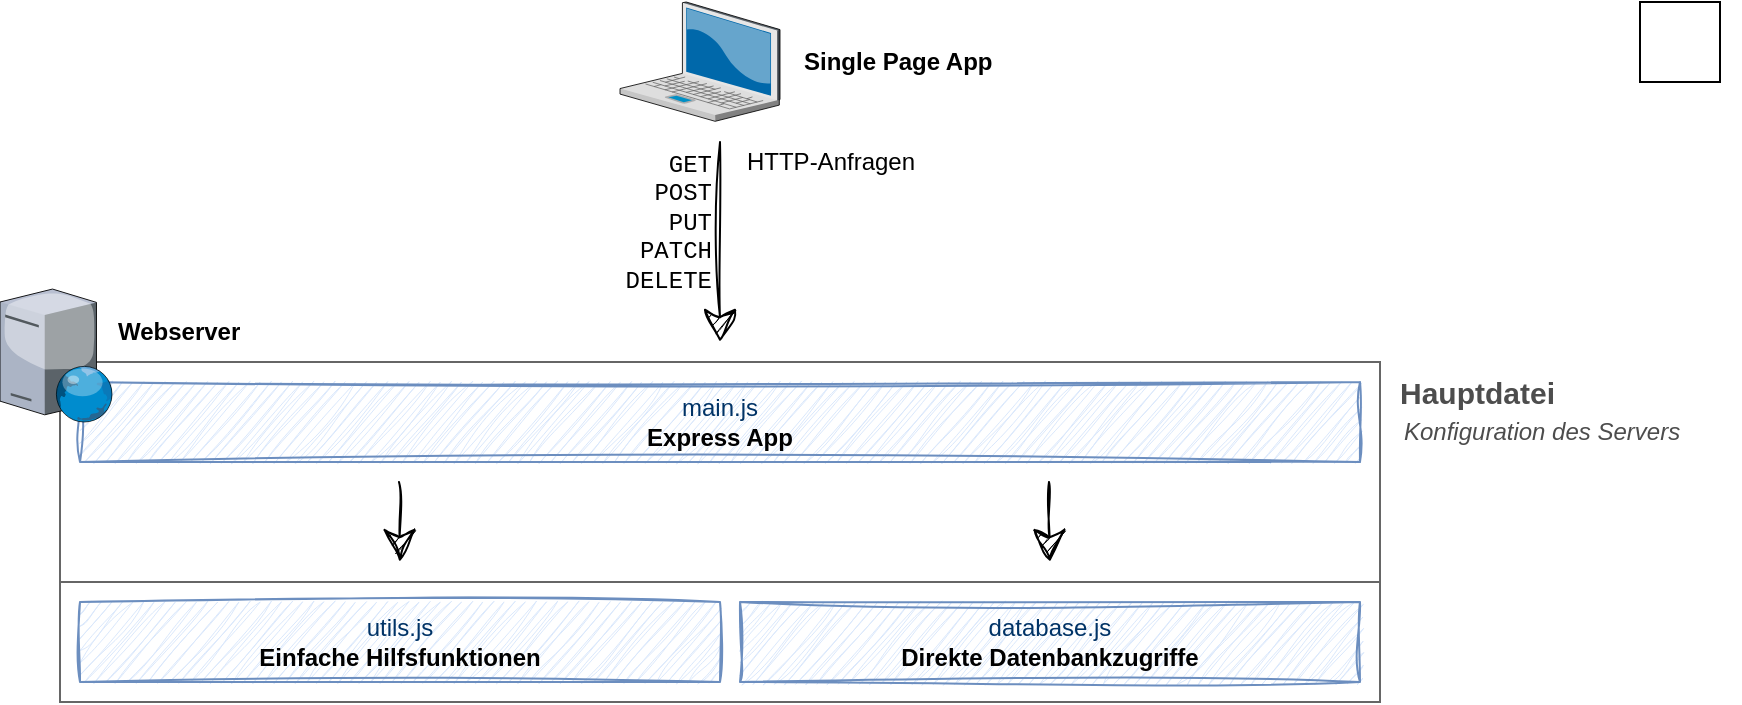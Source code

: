 <mxfile version="26.1.1" pages="4">
  <diagram name="1" id="1wl9xv7kjNRrANuWqC3R">
    <mxGraphModel dx="1434" dy="766" grid="1" gridSize="10" guides="1" tooltips="1" connect="1" arrows="1" fold="1" page="0" pageScale="1" pageWidth="827" pageHeight="1169" math="0" shadow="0">
      <root>
        <mxCell id="uZAH5QQXxxIMGAcdbT6J-0" />
        <mxCell id="uZAH5QQXxxIMGAcdbT6J-1" parent="uZAH5QQXxxIMGAcdbT6J-0" />
        <mxCell id="uZAH5QQXxxIMGAcdbT6J-4" value="" style="rounded=0;whiteSpace=wrap;html=1;fillColor=default;fontColor=#333333;strokeColor=#666666;gradientColor=none;connectable=0;" parent="uZAH5QQXxxIMGAcdbT6J-1" vertex="1">
          <mxGeometry x="30" y="200" width="660" height="110" as="geometry" />
        </mxCell>
        <mxCell id="uZAH5QQXxxIMGAcdbT6J-5" value="Single Page App" style="text;html=1;align=left;verticalAlign=middle;resizable=0;points=[];autosize=1;strokeColor=none;fillColor=none;fontStyle=1" parent="uZAH5QQXxxIMGAcdbT6J-1" vertex="1">
          <mxGeometry x="400" y="34.83" width="110" height="30" as="geometry" />
        </mxCell>
        <mxCell id="uZAH5QQXxxIMGAcdbT6J-6" value="&lt;div&gt;&lt;font color=&quot;#003366&quot;&gt;main.js&lt;/font&gt;&lt;/div&gt;&lt;div&gt;&lt;b&gt;Express App&lt;/b&gt;&lt;/div&gt;" style="html=1;align=center;verticalAlign=middle;dashed=0;whiteSpace=wrap;fillColor=#dae8fc;strokeColor=#6c8ebf;shadow=0;sketch=1;curveFitting=1;jiggle=2;connectable=0;" parent="uZAH5QQXxxIMGAcdbT6J-1" vertex="1">
          <mxGeometry x="40" y="210" width="640" height="40" as="geometry" />
        </mxCell>
        <mxCell id="uZAH5QQXxxIMGAcdbT6J-18" value="" style="endArrow=classic;html=1;startSize=14;endSize=14;sourcePerimeterSpacing=8;targetPerimeterSpacing=8;rounded=0;exitX=0;exitY=1;exitDx=0;exitDy=0;sketch=1;curveFitting=1;jiggle=2;" parent="uZAH5QQXxxIMGAcdbT6J-1" edge="1">
          <mxGeometry width="50" height="50" relative="1" as="geometry">
            <mxPoint x="360" y="90" as="sourcePoint" />
            <mxPoint x="360" y="190" as="targetPoint" />
          </mxGeometry>
        </mxCell>
        <mxCell id="uZAH5QQXxxIMGAcdbT6J-19" value="&lt;div&gt;GET&lt;/div&gt;&lt;div&gt;POST&lt;/div&gt;&lt;div&gt;PUT&lt;/div&gt;&lt;div&gt;PATCH&lt;/div&gt;&lt;div&gt;DELETE&lt;br&gt;&lt;/div&gt;" style="text;html=1;align=right;verticalAlign=top;resizable=0;points=[];autosize=1;strokeColor=none;fillColor=none;fontFamily=Courier New;spacing=0;spacingRight=5;" parent="uZAH5QQXxxIMGAcdbT6J-1" vertex="1">
          <mxGeometry x="290" y="90" width="70" height="80" as="geometry" />
        </mxCell>
        <mxCell id="uZAH5QQXxxIMGAcdbT6J-25" value="" style="verticalLabelPosition=bottom;sketch=0;aspect=fixed;html=1;verticalAlign=top;strokeColor=none;align=center;outlineConnect=0;shape=mxgraph.citrix.laptop_2;" parent="uZAH5QQXxxIMGAcdbT6J-1" vertex="1">
          <mxGeometry x="310" y="20" width="80" height="59.66" as="geometry" />
        </mxCell>
        <mxCell id="uZAH5QQXxxIMGAcdbT6J-27" value="HTTP-Anfragen" style="text;html=1;align=center;verticalAlign=middle;resizable=0;points=[];autosize=1;strokeColor=none;fillColor=none;spacing=0;spacingLeft=0;" parent="uZAH5QQXxxIMGAcdbT6J-1" vertex="1">
          <mxGeometry x="360" y="90" width="110" height="20" as="geometry" />
        </mxCell>
        <mxCell id="uZAH5QQXxxIMGAcdbT6J-31" value="" style="verticalLabelPosition=bottom;sketch=0;aspect=fixed;html=1;verticalAlign=top;strokeColor=none;align=center;outlineConnect=0;shape=mxgraph.citrix.web_server;" parent="uZAH5QQXxxIMGAcdbT6J-1" vertex="1">
          <mxGeometry y="163.53" width="56.5" height="66.47" as="geometry" />
        </mxCell>
        <mxCell id="uZAH5QQXxxIMGAcdbT6J-44" value="Webserver" style="text;html=1;align=left;verticalAlign=middle;resizable=0;points=[];autosize=1;strokeColor=none;fillColor=none;fontStyle=1" parent="uZAH5QQXxxIMGAcdbT6J-1" vertex="1">
          <mxGeometry x="56.5" y="170" width="90" height="30" as="geometry" />
        </mxCell>
        <mxCell id="YuoLwy9drBI8bI9s4ZVU-0" value="" style="whiteSpace=wrap;html=1;aspect=fixed;" parent="uZAH5QQXxxIMGAcdbT6J-1" vertex="1">
          <mxGeometry x="820" y="20" width="40" height="40" as="geometry" />
        </mxCell>
        <mxCell id="ZhOHxapSDVbapitAngMc-0" value="" style="rounded=0;whiteSpace=wrap;html=1;fillColor=default;fontColor=#333333;strokeColor=#666666;gradientColor=none;connectable=0;" vertex="1" parent="uZAH5QQXxxIMGAcdbT6J-1">
          <mxGeometry x="30" y="310" width="660" height="60" as="geometry" />
        </mxCell>
        <mxCell id="ZhOHxapSDVbapitAngMc-1" value="&lt;div&gt;&lt;font color=&quot;#003366&quot;&gt;database.js&lt;/font&gt;&lt;/div&gt;&lt;div&gt;&lt;b&gt;Direkte Datenbankzugriffe&lt;/b&gt;&lt;/div&gt;" style="html=1;align=center;verticalAlign=middle;dashed=0;whiteSpace=wrap;fillColor=#dae8fc;strokeColor=#6c8ebf;shadow=0;sketch=1;curveFitting=1;jiggle=2;connectable=0;" vertex="1" parent="uZAH5QQXxxIMGAcdbT6J-1">
          <mxGeometry x="370" y="320" width="310" height="40" as="geometry" />
        </mxCell>
        <mxCell id="ZhOHxapSDVbapitAngMc-2" value="&lt;div&gt;&lt;font color=&quot;#003366&quot;&gt;utils.js&lt;/font&gt;&lt;/div&gt;&lt;div&gt;&lt;b&gt;Einfache Hilfsfunktionen&lt;/b&gt;&lt;/div&gt;" style="html=1;align=center;verticalAlign=middle;dashed=0;whiteSpace=wrap;fillColor=#dae8fc;strokeColor=#6c8ebf;shadow=0;sketch=1;curveFitting=1;jiggle=2;connectable=0;" vertex="1" parent="uZAH5QQXxxIMGAcdbT6J-1">
          <mxGeometry x="40" y="320" width="320" height="40" as="geometry" />
        </mxCell>
        <mxCell id="ZhOHxapSDVbapitAngMc-3" value="" style="endArrow=classic;html=1;startSize=14;endSize=14;sourcePerimeterSpacing=8;targetPerimeterSpacing=8;rounded=0;sketch=1;curveFitting=1;jiggle=2;strokeColor=default;" edge="1" parent="uZAH5QQXxxIMGAcdbT6J-1">
          <mxGeometry width="50" height="50" relative="1" as="geometry">
            <mxPoint x="524.5" y="260" as="sourcePoint" />
            <mxPoint x="524.92" y="300" as="targetPoint" />
          </mxGeometry>
        </mxCell>
        <mxCell id="ZhOHxapSDVbapitAngMc-6" value="" style="endArrow=classic;html=1;startSize=14;endSize=14;sourcePerimeterSpacing=8;targetPerimeterSpacing=8;rounded=0;sketch=1;curveFitting=1;jiggle=2;strokeColor=default;" edge="1" parent="uZAH5QQXxxIMGAcdbT6J-1">
          <mxGeometry width="50" height="50" relative="1" as="geometry">
            <mxPoint x="199.5" y="260" as="sourcePoint" />
            <mxPoint x="199.92" y="300" as="targetPoint" />
          </mxGeometry>
        </mxCell>
        <mxCell id="P-lvdXbGZSuPdIWwKYE_-0" value="Hauptdatei" style="text;html=1;align=left;verticalAlign=middle;resizable=0;points=[];autosize=1;strokeColor=none;fillColor=none;fontSize=15;fontColor=#4D4D4D;fontStyle=1;rotation=0;spacing=0;" vertex="1" parent="uZAH5QQXxxIMGAcdbT6J-1">
          <mxGeometry x="700" y="200" width="100" height="30" as="geometry" />
        </mxCell>
        <mxCell id="P-lvdXbGZSuPdIWwKYE_-1" value="Konfiguration des Servers" style="text;html=1;align=left;verticalAlign=middle;resizable=0;points=[];autosize=1;strokeColor=none;fillColor=none;fontStyle=2;fontColor=#4D4D4D;" vertex="1" parent="uZAH5QQXxxIMGAcdbT6J-1">
          <mxGeometry x="700" y="220" width="170" height="30" as="geometry" />
        </mxCell>
      </root>
    </mxGraphModel>
  </diagram>
  <diagram name="2" id="5kVBU2-K7Sxkx-RbqIwR">
    <mxGraphModel dx="1434" dy="766" grid="1" gridSize="10" guides="1" tooltips="1" connect="1" arrows="1" fold="1" page="0" pageScale="1" pageWidth="827" pageHeight="1169" math="0" shadow="0">
      <root>
        <mxCell id="ASfYbBH_XAKxdPewfzMV-0" />
        <mxCell id="ASfYbBH_XAKxdPewfzMV-1" parent="ASfYbBH_XAKxdPewfzMV-0" />
        <mxCell id="ASfYbBH_XAKxdPewfzMV-3" value="" style="rounded=0;whiteSpace=wrap;html=1;fillColor=default;fontColor=#333333;strokeColor=#666666;gradientColor=none;connectable=0;" parent="ASfYbBH_XAKxdPewfzMV-1" vertex="1">
          <mxGeometry x="30" y="260" width="660" height="110" as="geometry" />
        </mxCell>
        <mxCell id="ASfYbBH_XAKxdPewfzMV-4" value="" style="rounded=0;whiteSpace=wrap;html=1;fillColor=default;fontColor=#333333;strokeColor=#666666;gradientColor=none;connectable=0;" parent="ASfYbBH_XAKxdPewfzMV-1" vertex="1">
          <mxGeometry x="30" y="200" width="660" height="60" as="geometry" />
        </mxCell>
        <mxCell id="ASfYbBH_XAKxdPewfzMV-5" value="Single Page App" style="text;html=1;align=left;verticalAlign=middle;resizable=0;points=[];autosize=1;strokeColor=none;fillColor=none;fontStyle=1" parent="ASfYbBH_XAKxdPewfzMV-1" vertex="1">
          <mxGeometry x="400" y="34.83" width="110" height="30" as="geometry" />
        </mxCell>
        <mxCell id="ASfYbBH_XAKxdPewfzMV-6" value="&lt;div&gt;&lt;font color=&quot;#003366&quot;&gt;main.js&lt;/font&gt;&lt;/div&gt;&lt;div&gt;&lt;b&gt;Express App&lt;/b&gt;&lt;/div&gt;" style="html=1;align=center;verticalAlign=middle;dashed=0;whiteSpace=wrap;fillColor=#dae8fc;strokeColor=#6c8ebf;shadow=0;sketch=1;curveFitting=1;jiggle=2;connectable=0;" parent="ASfYbBH_XAKxdPewfzMV-1" vertex="1">
          <mxGeometry x="40" y="210" width="640" height="40" as="geometry" />
        </mxCell>
        <mxCell id="ASfYbBH_XAKxdPewfzMV-18" value="" style="endArrow=classic;html=1;startSize=14;endSize=14;sourcePerimeterSpacing=8;targetPerimeterSpacing=8;rounded=0;exitX=0;exitY=1;exitDx=0;exitDy=0;sketch=1;curveFitting=1;jiggle=2;" parent="ASfYbBH_XAKxdPewfzMV-1" edge="1">
          <mxGeometry width="50" height="50" relative="1" as="geometry">
            <mxPoint x="360" y="90" as="sourcePoint" />
            <mxPoint x="360" y="190" as="targetPoint" />
          </mxGeometry>
        </mxCell>
        <mxCell id="ASfYbBH_XAKxdPewfzMV-19" value="&lt;div&gt;GET&lt;/div&gt;&lt;div&gt;POST&lt;/div&gt;&lt;div&gt;PUT&lt;/div&gt;&lt;div&gt;PATCH&lt;/div&gt;&lt;div&gt;DELETE&lt;br&gt;&lt;/div&gt;" style="text;html=1;align=right;verticalAlign=top;resizable=0;points=[];autosize=1;strokeColor=none;fillColor=none;fontFamily=Courier New;spacing=0;spacingRight=5;" parent="ASfYbBH_XAKxdPewfzMV-1" vertex="1">
          <mxGeometry x="290" y="90" width="70" height="80" as="geometry" />
        </mxCell>
        <mxCell id="ASfYbBH_XAKxdPewfzMV-21" value="Controller" style="text;html=1;align=left;verticalAlign=middle;resizable=0;points=[];autosize=1;strokeColor=none;fillColor=none;fontSize=15;fontColor=#4D4D4D;fontStyle=1;rotation=0;spacing=0;" parent="ASfYbBH_XAKxdPewfzMV-1" vertex="1">
          <mxGeometry x="700" y="260" width="90" height="30" as="geometry" />
        </mxCell>
        <mxCell id="ASfYbBH_XAKxdPewfzMV-22" value="Technisches HTTP-Handling" style="text;html=1;align=left;verticalAlign=middle;resizable=0;points=[];autosize=1;strokeColor=none;fillColor=none;fontStyle=2;fontColor=#4D4D4D;" parent="ASfYbBH_XAKxdPewfzMV-1" vertex="1">
          <mxGeometry x="700" y="280" width="170" height="30" as="geometry" />
        </mxCell>
        <mxCell id="ASfYbBH_XAKxdPewfzMV-25" value="" style="verticalLabelPosition=bottom;sketch=0;aspect=fixed;html=1;verticalAlign=top;strokeColor=none;align=center;outlineConnect=0;shape=mxgraph.citrix.laptop_2;" parent="ASfYbBH_XAKxdPewfzMV-1" vertex="1">
          <mxGeometry x="310" y="20" width="80" height="59.66" as="geometry" />
        </mxCell>
        <mxCell id="ASfYbBH_XAKxdPewfzMV-27" value="HTTP-Anfragen" style="text;html=1;align=center;verticalAlign=middle;resizable=0;points=[];autosize=1;strokeColor=none;fillColor=none;spacing=0;spacingLeft=0;" parent="ASfYbBH_XAKxdPewfzMV-1" vertex="1">
          <mxGeometry x="360" y="90" width="110" height="20" as="geometry" />
        </mxCell>
        <mxCell id="ASfYbBH_XAKxdPewfzMV-28" value="&lt;div&gt;&lt;font color=&quot;#003366&quot;&gt;controllers / index.js&lt;/font&gt;&lt;/div&gt;&lt;div&gt;&lt;b&gt;HTTP-Handler&lt;/b&gt;&lt;/div&gt;" style="html=1;align=center;verticalAlign=middle;dashed=0;whiteSpace=wrap;fillColor=#e1d5e7;strokeColor=#9673a6;shadow=0;sketch=1;curveFitting=1;jiggle=2;connectable=0;" parent="ASfYbBH_XAKxdPewfzMV-1" vertex="1">
          <mxGeometry x="40" y="268.75" width="640" height="42.5" as="geometry" />
        </mxCell>
        <mxCell id="ASfYbBH_XAKxdPewfzMV-31" value="" style="verticalLabelPosition=bottom;sketch=0;aspect=fixed;html=1;verticalAlign=top;strokeColor=none;align=center;outlineConnect=0;shape=mxgraph.citrix.web_server;" parent="ASfYbBH_XAKxdPewfzMV-1" vertex="1">
          <mxGeometry y="163.53" width="56.5" height="66.47" as="geometry" />
        </mxCell>
        <mxCell id="ASfYbBH_XAKxdPewfzMV-44" value="Webserver" style="text;html=1;align=left;verticalAlign=middle;resizable=0;points=[];autosize=1;strokeColor=none;fillColor=none;fontStyle=1" parent="ASfYbBH_XAKxdPewfzMV-1" vertex="1">
          <mxGeometry x="56.5" y="170" width="90" height="30" as="geometry" />
        </mxCell>
        <mxCell id="uukBPfCULq3bMW1kaGyY-0" value="" style="rounded=0;whiteSpace=wrap;html=1;fillColor=default;fontColor=#333333;strokeColor=#666666;gradientColor=none;connectable=0;" vertex="1" parent="ASfYbBH_XAKxdPewfzMV-1">
          <mxGeometry x="30" y="370" width="660" height="60" as="geometry" />
        </mxCell>
        <mxCell id="uukBPfCULq3bMW1kaGyY-1" value="&lt;div&gt;&lt;font color=&quot;#003366&quot;&gt;database.js&lt;/font&gt;&lt;/div&gt;&lt;div&gt;&lt;b&gt;Direkte Datenbankzugriffe&lt;/b&gt;&lt;/div&gt;" style="html=1;align=center;verticalAlign=middle;dashed=0;whiteSpace=wrap;fillColor=#dae8fc;strokeColor=#6c8ebf;shadow=0;sketch=1;curveFitting=1;jiggle=2;connectable=0;" vertex="1" parent="ASfYbBH_XAKxdPewfzMV-1">
          <mxGeometry x="370" y="380" width="310" height="40" as="geometry" />
        </mxCell>
        <mxCell id="uukBPfCULq3bMW1kaGyY-2" value="&lt;div&gt;&lt;font color=&quot;#003366&quot;&gt;utils.js&lt;/font&gt;&lt;/div&gt;&lt;div&gt;&lt;b&gt;Einfache Hilfsfunktionen&lt;/b&gt;&lt;/div&gt;" style="html=1;align=center;verticalAlign=middle;dashed=0;whiteSpace=wrap;fillColor=#dae8fc;strokeColor=#6c8ebf;shadow=0;sketch=1;curveFitting=1;jiggle=2;connectable=0;" vertex="1" parent="ASfYbBH_XAKxdPewfzMV-1">
          <mxGeometry x="40" y="380" width="320" height="40" as="geometry" />
        </mxCell>
        <mxCell id="uukBPfCULq3bMW1kaGyY-3" value="" style="endArrow=classic;html=1;startSize=14;endSize=14;sourcePerimeterSpacing=8;targetPerimeterSpacing=8;rounded=0;sketch=1;curveFitting=1;jiggle=2;strokeColor=default;" edge="1" parent="ASfYbBH_XAKxdPewfzMV-1">
          <mxGeometry width="50" height="50" relative="1" as="geometry">
            <mxPoint x="524.5" y="320" as="sourcePoint" />
            <mxPoint x="524.92" y="360" as="targetPoint" />
          </mxGeometry>
        </mxCell>
        <mxCell id="uukBPfCULq3bMW1kaGyY-4" value="" style="endArrow=classic;html=1;startSize=14;endSize=14;sourcePerimeterSpacing=8;targetPerimeterSpacing=8;rounded=0;sketch=1;curveFitting=1;jiggle=2;strokeColor=default;" edge="1" parent="ASfYbBH_XAKxdPewfzMV-1">
          <mxGeometry width="50" height="50" relative="1" as="geometry">
            <mxPoint x="199.5" y="320" as="sourcePoint" />
            <mxPoint x="199.92" y="360" as="targetPoint" />
          </mxGeometry>
        </mxCell>
        <mxCell id="5MHwgcqcqz5H5ilrkTUU-0" value="Hauptdatei" style="text;html=1;align=left;verticalAlign=middle;resizable=0;points=[];autosize=1;strokeColor=none;fillColor=none;fontSize=15;fontColor=#4D4D4D;fontStyle=1;rotation=0;spacing=0;" vertex="1" parent="ASfYbBH_XAKxdPewfzMV-1">
          <mxGeometry x="700" y="200" width="100" height="30" as="geometry" />
        </mxCell>
        <mxCell id="5MHwgcqcqz5H5ilrkTUU-1" value="Konfiguration des Servers" style="text;html=1;align=left;verticalAlign=middle;resizable=0;points=[];autosize=1;strokeColor=none;fillColor=none;fontStyle=2;fontColor=#4D4D4D;" vertex="1" parent="ASfYbBH_XAKxdPewfzMV-1">
          <mxGeometry x="700" y="220" width="170" height="30" as="geometry" />
        </mxCell>
      </root>
    </mxGraphModel>
  </diagram>
  <diagram name="3" id="uMUtWbDBp6XwLOPWbmfV">
    <mxGraphModel dx="1434" dy="766" grid="1" gridSize="10" guides="1" tooltips="1" connect="1" arrows="1" fold="1" page="0" pageScale="1" pageWidth="827" pageHeight="1169" math="0" shadow="0">
      <root>
        <mxCell id="LFyMaLBlhSFq8kNGNDNv-0" />
        <mxCell id="LFyMaLBlhSFq8kNGNDNv-1" parent="LFyMaLBlhSFq8kNGNDNv-0" />
        <mxCell id="LFyMaLBlhSFq8kNGNDNv-3" value="" style="rounded=0;whiteSpace=wrap;html=1;fillColor=default;fontColor=#333333;strokeColor=#666666;gradientColor=none;connectable=0;" parent="LFyMaLBlhSFq8kNGNDNv-1" vertex="1">
          <mxGeometry x="30" y="260" width="660" height="280" as="geometry" />
        </mxCell>
        <mxCell id="LFyMaLBlhSFq8kNGNDNv-4" value="" style="rounded=0;whiteSpace=wrap;html=1;fillColor=default;fontColor=#333333;strokeColor=#666666;gradientColor=none;connectable=0;" parent="LFyMaLBlhSFq8kNGNDNv-1" vertex="1">
          <mxGeometry x="30" y="200" width="660" height="60" as="geometry" />
        </mxCell>
        <mxCell id="LFyMaLBlhSFq8kNGNDNv-5" value="Single Page App" style="text;html=1;align=left;verticalAlign=middle;resizable=0;points=[];autosize=1;strokeColor=none;fillColor=none;fontStyle=1" parent="LFyMaLBlhSFq8kNGNDNv-1" vertex="1">
          <mxGeometry x="400" y="34.83" width="110" height="30" as="geometry" />
        </mxCell>
        <mxCell id="LFyMaLBlhSFq8kNGNDNv-6" value="&lt;div&gt;&lt;font color=&quot;#003366&quot;&gt;main.js&lt;/font&gt;&lt;/div&gt;&lt;div&gt;&lt;b&gt;Express App&lt;/b&gt;&lt;/div&gt;" style="html=1;align=center;verticalAlign=middle;dashed=0;whiteSpace=wrap;fillColor=#dae8fc;strokeColor=#6c8ebf;shadow=0;sketch=1;curveFitting=1;jiggle=2;connectable=0;" parent="LFyMaLBlhSFq8kNGNDNv-1" vertex="1">
          <mxGeometry x="40" y="210" width="640" height="40" as="geometry" />
        </mxCell>
        <mxCell id="LFyMaLBlhSFq8kNGNDNv-7" value="&lt;div&gt;&lt;span style=&quot;font-weight: normal;&quot;&gt;&lt;font color=&quot;#003366&quot;&gt;controllers / hello.controller.js&lt;/font&gt;&lt;/span&gt;&lt;br&gt;&lt;/div&gt;&lt;div&gt;HTTP-Handler für Hello World&lt;/div&gt;" style="swimlane;fontStyle=1;childLayout=stackLayout;horizontal=1;startSize=40;fillColor=#e1d5e7;horizontalStack=0;resizeParent=1;resizeParentMax=0;resizeLast=0;collapsible=0;marginBottom=0;whiteSpace=wrap;html=1;strokeColor=#9673a6;swimlaneFillColor=#FFFFFF;rounded=0;glass=0;shadow=0;sketch=1;curveFitting=1;jiggle=2;connectable=0;" parent="LFyMaLBlhSFq8kNGNDNv-1" vertex="1">
          <mxGeometry x="40" y="361.25" width="220" height="118" as="geometry" />
        </mxCell>
        <mxCell id="LFyMaLBlhSFq8kNGNDNv-8" value="registerRoutes(app)" style="text;strokeColor=none;fillColor=none;align=left;verticalAlign=top;spacingLeft=4;spacingRight=4;overflow=hidden;rotatable=0;points=[[0,0.5],[1,0.5]];portConstraint=eastwest;whiteSpace=wrap;html=1;sketch=1;curveFitting=1;jiggle=2;fontColor=#990000;" parent="LFyMaLBlhSFq8kNGNDNv-7" vertex="1">
          <mxGeometry y="40" width="220" height="26" as="geometry" />
        </mxCell>
        <mxCell id="LFyMaLBlhSFq8kNGNDNv-9" value="" style="endArrow=none;html=1;rounded=0;entryX=1.018;entryY=-0.038;entryDx=0;entryDy=0;entryPerimeter=0;fillColor=#e1d5e7;strokeColor=#9673a6;sketch=1;curveFitting=1;jiggle=2;" parent="LFyMaLBlhSFq8kNGNDNv-7" target="LFyMaLBlhSFq8kNGNDNv-10" edge="1">
          <mxGeometry width="50" height="50" relative="1" as="geometry">
            <mxPoint x="-2" y="65" as="sourcePoint" />
            <mxPoint x="202" y="65.012" as="targetPoint" />
          </mxGeometry>
        </mxCell>
        <mxCell id="LFyMaLBlhSFq8kNGNDNv-10" value="hello(req, res)" style="text;strokeColor=none;fillColor=none;align=left;verticalAlign=top;spacingLeft=4;spacingRight=4;overflow=hidden;rotatable=0;points=[[0,0.5],[1,0.5]];portConstraint=eastwest;whiteSpace=wrap;html=1;sketch=1;curveFitting=1;jiggle=2;fontColor=#666666;" parent="LFyMaLBlhSFq8kNGNDNv-7" vertex="1">
          <mxGeometry y="66" width="220" height="26" as="geometry" />
        </mxCell>
        <mxCell id="LFyMaLBlhSFq8kNGNDNv-11" value="&lt;span style=&quot;color: rgb(255, 255, 255);&quot;&gt;hello(req, res)&lt;/span&gt;" style="text;strokeColor=none;fillColor=none;align=left;verticalAlign=top;spacingLeft=4;spacingRight=4;overflow=hidden;rotatable=0;points=[[0,0.5],[1,0.5]];portConstraint=eastwest;whiteSpace=wrap;html=1;sketch=1;curveFitting=1;jiggle=2;" parent="LFyMaLBlhSFq8kNGNDNv-7" vertex="1">
          <mxGeometry y="92" width="220" height="26" as="geometry" />
        </mxCell>
        <mxCell id="LFyMaLBlhSFq8kNGNDNv-12" value="&lt;div&gt;&lt;span style=&quot;font-weight: normal;&quot;&gt;&lt;font color=&quot;#003366&quot;&gt;controllers / logbook.controller.js&lt;/font&gt;&lt;/span&gt;&lt;br&gt;&lt;/div&gt;&lt;div&gt;HTTP-Handler für Logbuch&lt;/div&gt;" style="swimlane;fontStyle=1;childLayout=stackLayout;horizontal=1;startSize=40;fillColor=#e1d5e7;horizontalStack=0;resizeParent=1;resizeParentMax=0;resizeLast=0;collapsible=0;marginBottom=0;whiteSpace=wrap;html=1;strokeColor=#9673a6;swimlaneFillColor=#FFFFFF;rounded=0;shadow=0;glass=0;swimlaneLine=1;sketch=1;curveFitting=1;jiggle=2;connectable=0;" parent="LFyMaLBlhSFq8kNGNDNv-1" vertex="1">
          <mxGeometry x="460" y="362" width="220" height="118" as="geometry" />
        </mxCell>
        <mxCell id="LFyMaLBlhSFq8kNGNDNv-13" value="registerRoutes(app)" style="text;strokeColor=none;fillColor=none;align=left;verticalAlign=top;spacingLeft=4;spacingRight=4;overflow=hidden;rotatable=0;points=[[0,0.5],[1,0.5]];portConstraint=eastwest;whiteSpace=wrap;html=1;sketch=1;curveFitting=1;jiggle=2;fontColor=#990000;" parent="LFyMaLBlhSFq8kNGNDNv-12" vertex="1">
          <mxGeometry y="40" width="220" height="26" as="geometry" />
        </mxCell>
        <mxCell id="LFyMaLBlhSFq8kNGNDNv-14" value="&lt;div&gt;search(req, res)&lt;/div&gt;" style="text;strokeColor=none;fillColor=none;align=left;verticalAlign=top;spacingLeft=4;spacingRight=4;overflow=hidden;rotatable=0;points=[[0,0.5],[1,0.5]];portConstraint=eastwest;whiteSpace=wrap;html=1;sketch=1;curveFitting=1;jiggle=2;fontColor=#666666;" parent="LFyMaLBlhSFq8kNGNDNv-12" vertex="1">
          <mxGeometry y="66" width="220" height="26" as="geometry" />
        </mxCell>
        <mxCell id="LFyMaLBlhSFq8kNGNDNv-15" value="&lt;div&gt;create(req, res)&lt;/div&gt;" style="text;strokeColor=none;fillColor=none;align=left;verticalAlign=top;spacingLeft=4;spacingRight=4;overflow=hidden;rotatable=0;points=[[0,0.5],[1,0.5]];portConstraint=eastwest;whiteSpace=wrap;html=1;sketch=1;curveFitting=1;jiggle=2;fontColor=#666666;" parent="LFyMaLBlhSFq8kNGNDNv-12" vertex="1">
          <mxGeometry y="92" width="220" height="26" as="geometry" />
        </mxCell>
        <mxCell id="LFyMaLBlhSFq8kNGNDNv-16" value="" style="endArrow=none;html=1;rounded=0;entryX=1;entryY=0.087;entryDx=0;entryDy=0;entryPerimeter=0;fillColor=#e1d5e7;strokeColor=#9673a6;sketch=1;curveFitting=1;jiggle=2;" parent="LFyMaLBlhSFq8kNGNDNv-12" edge="1">
          <mxGeometry width="50" height="50" relative="1" as="geometry">
            <mxPoint y="68.25" as="sourcePoint" />
            <mxPoint x="220" y="67.262" as="targetPoint" />
            <Array as="points">
              <mxPoint x="110" y="67.25" />
            </Array>
          </mxGeometry>
        </mxCell>
        <mxCell id="LFyMaLBlhSFq8kNGNDNv-18" value="" style="endArrow=classic;html=1;startSize=14;endSize=14;sourcePerimeterSpacing=8;targetPerimeterSpacing=8;rounded=0;exitX=0;exitY=1;exitDx=0;exitDy=0;sketch=1;curveFitting=1;jiggle=2;" parent="LFyMaLBlhSFq8kNGNDNv-1" edge="1">
          <mxGeometry width="50" height="50" relative="1" as="geometry">
            <mxPoint x="360" y="90" as="sourcePoint" />
            <mxPoint x="360" y="190" as="targetPoint" />
          </mxGeometry>
        </mxCell>
        <mxCell id="LFyMaLBlhSFq8kNGNDNv-19" value="&lt;div&gt;GET&lt;/div&gt;&lt;div&gt;POST&lt;/div&gt;&lt;div&gt;PUT&lt;/div&gt;&lt;div&gt;PATCH&lt;/div&gt;&lt;div&gt;DELETE&lt;br&gt;&lt;/div&gt;" style="text;html=1;align=right;verticalAlign=top;resizable=0;points=[];autosize=1;strokeColor=none;fillColor=none;fontFamily=Courier New;spacing=0;spacingRight=5;" parent="LFyMaLBlhSFq8kNGNDNv-1" vertex="1">
          <mxGeometry x="290" y="90" width="70" height="80" as="geometry" />
        </mxCell>
        <mxCell id="LFyMaLBlhSFq8kNGNDNv-21" value="Controller" style="text;html=1;align=left;verticalAlign=middle;resizable=0;points=[];autosize=1;strokeColor=none;fillColor=none;fontSize=15;fontColor=#4D4D4D;fontStyle=1;rotation=0;spacing=0;" parent="LFyMaLBlhSFq8kNGNDNv-1" vertex="1">
          <mxGeometry x="700" y="260" width="90" height="30" as="geometry" />
        </mxCell>
        <mxCell id="LFyMaLBlhSFq8kNGNDNv-22" value="Technisches HTTP-Handling" style="text;html=1;align=left;verticalAlign=middle;resizable=0;points=[];autosize=1;strokeColor=none;fillColor=none;fontStyle=2;fontColor=#4D4D4D;" parent="LFyMaLBlhSFq8kNGNDNv-1" vertex="1">
          <mxGeometry x="700" y="280" width="170" height="30" as="geometry" />
        </mxCell>
        <mxCell id="LFyMaLBlhSFq8kNGNDNv-24" value="Öffentliche Schnittstelle" style="text;html=1;align=center;verticalAlign=middle;resizable=0;points=[];autosize=1;strokeColor=none;fillColor=none;fontColor=#990000;fontSize=11;fontStyle=2" parent="LFyMaLBlhSFq8kNGNDNv-1" vertex="1">
          <mxGeometry x="285" y="400" width="150" height="30" as="geometry" />
        </mxCell>
        <mxCell id="LFyMaLBlhSFq8kNGNDNv-25" value="" style="verticalLabelPosition=bottom;sketch=0;aspect=fixed;html=1;verticalAlign=top;strokeColor=none;align=center;outlineConnect=0;shape=mxgraph.citrix.laptop_2;" parent="LFyMaLBlhSFq8kNGNDNv-1" vertex="1">
          <mxGeometry x="310" y="20" width="80" height="59.66" as="geometry" />
        </mxCell>
        <mxCell id="LFyMaLBlhSFq8kNGNDNv-27" value="HTTP-Anfragen" style="text;html=1;align=center;verticalAlign=middle;resizable=0;points=[];autosize=1;strokeColor=none;fillColor=none;spacing=0;spacingLeft=0;" parent="LFyMaLBlhSFq8kNGNDNv-1" vertex="1">
          <mxGeometry x="360" y="90" width="110" height="20" as="geometry" />
        </mxCell>
        <mxCell id="LFyMaLBlhSFq8kNGNDNv-28" value="&lt;div&gt;&lt;font color=&quot;#003366&quot;&gt;controllers / index.js&lt;/font&gt;&lt;/div&gt;&lt;div&gt;&lt;b&gt;Zugriff auf die HTTP-Handler&lt;/b&gt;&lt;/div&gt;" style="html=1;align=center;verticalAlign=middle;dashed=0;whiteSpace=wrap;fillColor=#e1d5e7;strokeColor=#9673a6;shadow=0;sketch=1;curveFitting=1;jiggle=2;connectable=0;" parent="LFyMaLBlhSFq8kNGNDNv-1" vertex="1">
          <mxGeometry x="40" y="268.75" width="640" height="42.5" as="geometry" />
        </mxCell>
        <mxCell id="LFyMaLBlhSFq8kNGNDNv-29" value="" style="endArrow=classic;html=1;startSize=14;endSize=14;sourcePerimeterSpacing=8;targetPerimeterSpacing=8;rounded=0;sketch=1;curveFitting=1;jiggle=2;strokeColor=default;" parent="LFyMaLBlhSFq8kNGNDNv-1" edge="1">
          <mxGeometry width="50" height="50" relative="1" as="geometry">
            <mxPoint x="574.8" y="318.75" as="sourcePoint" />
            <mxPoint x="574.8" y="348.75" as="targetPoint" />
          </mxGeometry>
        </mxCell>
        <mxCell id="LFyMaLBlhSFq8kNGNDNv-30" value="" style="endArrow=classic;html=1;startSize=14;endSize=14;sourcePerimeterSpacing=8;targetPerimeterSpacing=8;rounded=0;sketch=1;curveFitting=1;jiggle=2;strokeColor=default;" parent="LFyMaLBlhSFq8kNGNDNv-1" edge="1">
          <mxGeometry width="50" height="50" relative="1" as="geometry">
            <mxPoint x="144.8" y="318.75" as="sourcePoint" />
            <mxPoint x="144.8" y="348.75" as="targetPoint" />
          </mxGeometry>
        </mxCell>
        <mxCell id="LFyMaLBlhSFq8kNGNDNv-31" value="" style="verticalLabelPosition=bottom;sketch=0;aspect=fixed;html=1;verticalAlign=top;strokeColor=none;align=center;outlineConnect=0;shape=mxgraph.citrix.web_server;" parent="LFyMaLBlhSFq8kNGNDNv-1" vertex="1">
          <mxGeometry y="163.53" width="56.5" height="66.47" as="geometry" />
        </mxCell>
        <mxCell id="LFyMaLBlhSFq8kNGNDNv-32" value="Interne Request Handler" style="text;html=1;align=center;verticalAlign=middle;resizable=0;points=[];autosize=1;strokeColor=none;fillColor=none;fontColor=#666666;fontSize=11;fontStyle=2" parent="LFyMaLBlhSFq8kNGNDNv-1" vertex="1">
          <mxGeometry x="285" y="440" width="150" height="30" as="geometry" />
        </mxCell>
        <mxCell id="LFyMaLBlhSFq8kNGNDNv-40" value="" style="endArrow=none;dashed=1;html=1;rounded=0;sketch=1;curveFitting=1;jiggle=2;strokeWidth=0.5;strokeColor=#666666;" parent="LFyMaLBlhSFq8kNGNDNv-1" edge="1">
          <mxGeometry width="50" height="50" relative="1" as="geometry">
            <mxPoint x="268" y="454.8" as="sourcePoint" />
            <mxPoint x="288" y="454.8" as="targetPoint" />
          </mxGeometry>
        </mxCell>
        <mxCell id="LFyMaLBlhSFq8kNGNDNv-41" value="" style="endArrow=none;dashed=1;html=1;rounded=0;sketch=1;curveFitting=1;jiggle=2;strokeWidth=0.5;strokeColor=#666666;" parent="LFyMaLBlhSFq8kNGNDNv-1" edge="1">
          <mxGeometry width="50" height="50" relative="1" as="geometry">
            <mxPoint x="433" y="454.8" as="sourcePoint" />
            <mxPoint x="453" y="454.8" as="targetPoint" />
          </mxGeometry>
        </mxCell>
        <mxCell id="LFyMaLBlhSFq8kNGNDNv-42" value="" style="endArrow=none;dashed=1;html=1;rounded=0;sketch=1;curveFitting=1;jiggle=2;strokeColor=#CC0000;strokeWidth=0.5;" parent="LFyMaLBlhSFq8kNGNDNv-1" edge="1">
          <mxGeometry width="50" height="50" relative="1" as="geometry">
            <mxPoint x="268" y="414.8" as="sourcePoint" />
            <mxPoint x="288" y="414.8" as="targetPoint" />
          </mxGeometry>
        </mxCell>
        <mxCell id="LFyMaLBlhSFq8kNGNDNv-43" value="" style="endArrow=none;dashed=1;html=1;rounded=0;sketch=1;curveFitting=1;jiggle=2;strokeColor=#CC0000;strokeWidth=0.5;" parent="LFyMaLBlhSFq8kNGNDNv-1" edge="1">
          <mxGeometry width="50" height="50" relative="1" as="geometry">
            <mxPoint x="433" y="414.8" as="sourcePoint" />
            <mxPoint x="453" y="414.8" as="targetPoint" />
          </mxGeometry>
        </mxCell>
        <mxCell id="LFyMaLBlhSFq8kNGNDNv-44" value="Webserver" style="text;html=1;align=left;verticalAlign=middle;resizable=0;points=[];autosize=1;strokeColor=none;fillColor=none;fontStyle=1" parent="LFyMaLBlhSFq8kNGNDNv-1" vertex="1">
          <mxGeometry x="56.5" y="170" width="90" height="30" as="geometry" />
        </mxCell>
        <mxCell id="jGnUEQP1vYnL7FqtdUlp-0" value="" style="rounded=0;whiteSpace=wrap;html=1;fillColor=default;fontColor=#333333;strokeColor=#666666;gradientColor=none;connectable=0;" vertex="1" parent="LFyMaLBlhSFq8kNGNDNv-1">
          <mxGeometry x="30" y="540" width="660" height="60" as="geometry" />
        </mxCell>
        <mxCell id="jGnUEQP1vYnL7FqtdUlp-1" value="&lt;div&gt;&lt;font color=&quot;#003366&quot;&gt;database.js&lt;/font&gt;&lt;/div&gt;&lt;div&gt;&lt;b&gt;Direkte Datenbankzugriffe&lt;/b&gt;&lt;/div&gt;" style="html=1;align=center;verticalAlign=middle;dashed=0;whiteSpace=wrap;fillColor=#dae8fc;strokeColor=#6c8ebf;shadow=0;sketch=1;curveFitting=1;jiggle=2;connectable=0;" vertex="1" parent="LFyMaLBlhSFq8kNGNDNv-1">
          <mxGeometry x="370" y="550" width="310" height="40" as="geometry" />
        </mxCell>
        <mxCell id="jGnUEQP1vYnL7FqtdUlp-2" value="&lt;div&gt;&lt;font color=&quot;#003366&quot;&gt;utils.js&lt;/font&gt;&lt;/div&gt;&lt;div&gt;&lt;b&gt;Einfache Hilfsfunktionen&lt;/b&gt;&lt;/div&gt;" style="html=1;align=center;verticalAlign=middle;dashed=0;whiteSpace=wrap;fillColor=#dae8fc;strokeColor=#6c8ebf;shadow=0;sketch=1;curveFitting=1;jiggle=2;connectable=0;" vertex="1" parent="LFyMaLBlhSFq8kNGNDNv-1">
          <mxGeometry x="40" y="550" width="320" height="40" as="geometry" />
        </mxCell>
        <mxCell id="iz5d-ZM-Fv5PmsPQ9TQE-0" value="" style="endArrow=classic;html=1;startSize=14;endSize=14;sourcePerimeterSpacing=8;targetPerimeterSpacing=8;rounded=0;sketch=1;curveFitting=1;jiggle=2;strokeColor=default;" edge="1" parent="LFyMaLBlhSFq8kNGNDNv-1">
          <mxGeometry width="50" height="50" relative="1" as="geometry">
            <mxPoint x="569.58" y="490" as="sourcePoint" />
            <mxPoint x="570" y="530" as="targetPoint" />
          </mxGeometry>
        </mxCell>
        <mxCell id="iz5d-ZM-Fv5PmsPQ9TQE-1" value="" style="endArrow=classic;html=1;startSize=14;endSize=14;sourcePerimeterSpacing=8;targetPerimeterSpacing=8;rounded=0;sketch=1;curveFitting=1;jiggle=2;strokeColor=default;" edge="1" parent="LFyMaLBlhSFq8kNGNDNv-1">
          <mxGeometry width="50" height="50" relative="1" as="geometry">
            <mxPoint x="570" y="490" as="sourcePoint" />
            <mxPoint x="220" y="530" as="targetPoint" />
            <Array as="points">
              <mxPoint x="570" y="500" />
              <mxPoint x="220" y="500" />
            </Array>
          </mxGeometry>
        </mxCell>
        <mxCell id="HK-Y4e0NzIGI-HLijdl9-0" value="Hauptdatei" style="text;html=1;align=left;verticalAlign=middle;resizable=0;points=[];autosize=1;strokeColor=none;fillColor=none;fontSize=15;fontColor=#4D4D4D;fontStyle=1;rotation=0;spacing=0;" vertex="1" parent="LFyMaLBlhSFq8kNGNDNv-1">
          <mxGeometry x="700" y="200" width="100" height="30" as="geometry" />
        </mxCell>
        <mxCell id="HK-Y4e0NzIGI-HLijdl9-1" value="Konfiguration des Servers" style="text;html=1;align=left;verticalAlign=middle;resizable=0;points=[];autosize=1;strokeColor=none;fillColor=none;fontStyle=2;fontColor=#4D4D4D;" vertex="1" parent="LFyMaLBlhSFq8kNGNDNv-1">
          <mxGeometry x="700" y="220" width="170" height="30" as="geometry" />
        </mxCell>
      </root>
    </mxGraphModel>
  </diagram>
  <diagram name="4" id="ivsLsUpKhBWImGozLUx1">
    <mxGraphModel dx="1434" dy="766" grid="1" gridSize="10" guides="1" tooltips="1" connect="1" arrows="1" fold="1" page="0" pageScale="1" pageWidth="827" pageHeight="1169" math="0" shadow="0">
      <root>
        <mxCell id="XOW64E9uNU_IEUB2_O5A-0" />
        <mxCell id="XOW64E9uNU_IEUB2_O5A-1" parent="XOW64E9uNU_IEUB2_O5A-0" />
        <mxCell id="XOW64E9uNU_IEUB2_O5A-2" value="" style="rounded=0;whiteSpace=wrap;html=1;fillColor=default;fontColor=#333333;strokeColor=#666666;gradientColor=none;connectable=0;" parent="XOW64E9uNU_IEUB2_O5A-1" vertex="1">
          <mxGeometry x="30" y="690" width="660" height="60" as="geometry" />
        </mxCell>
        <mxCell id="XOW64E9uNU_IEUB2_O5A-3" value="" style="rounded=0;whiteSpace=wrap;html=1;fillColor=default;fontColor=#333333;strokeColor=#666666;gradientColor=none;connectable=0;" parent="XOW64E9uNU_IEUB2_O5A-1" vertex="1">
          <mxGeometry x="30" y="260" width="660" height="270" as="geometry" />
        </mxCell>
        <mxCell id="XOW64E9uNU_IEUB2_O5A-4" value="" style="rounded=0;whiteSpace=wrap;html=1;fillColor=default;fontColor=#333333;strokeColor=#666666;gradientColor=none;connectable=0;" parent="XOW64E9uNU_IEUB2_O5A-1" vertex="1">
          <mxGeometry x="30" y="200" width="660" height="60" as="geometry" />
        </mxCell>
        <mxCell id="XOW64E9uNU_IEUB2_O5A-5" value="Single Page App" style="text;html=1;align=left;verticalAlign=middle;resizable=0;points=[];autosize=1;strokeColor=none;fillColor=none;fontStyle=1" parent="XOW64E9uNU_IEUB2_O5A-1" vertex="1">
          <mxGeometry x="400" y="34.83" width="110" height="30" as="geometry" />
        </mxCell>
        <mxCell id="XOW64E9uNU_IEUB2_O5A-6" value="&lt;div&gt;&lt;font color=&quot;#003366&quot;&gt;main.js&lt;/font&gt;&lt;/div&gt;&lt;div&gt;&lt;b&gt;Express App&lt;/b&gt;&lt;/div&gt;" style="html=1;align=center;verticalAlign=middle;dashed=0;whiteSpace=wrap;fillColor=#dae8fc;strokeColor=#6c8ebf;shadow=0;sketch=1;curveFitting=1;jiggle=2;connectable=0;" parent="XOW64E9uNU_IEUB2_O5A-1" vertex="1">
          <mxGeometry x="40" y="210" width="640" height="40" as="geometry" />
        </mxCell>
        <mxCell id="XOW64E9uNU_IEUB2_O5A-7" value="&lt;div&gt;&lt;span style=&quot;font-weight: normal;&quot;&gt;&lt;font color=&quot;#003366&quot;&gt;controllers / hello.controller.js&lt;/font&gt;&lt;/span&gt;&lt;br&gt;&lt;/div&gt;&lt;div&gt;HTTP-Handler für Hello World&lt;/div&gt;" style="swimlane;fontStyle=1;childLayout=stackLayout;horizontal=1;startSize=40;fillColor=#e1d5e7;horizontalStack=0;resizeParent=1;resizeParentMax=0;resizeLast=0;collapsible=0;marginBottom=0;whiteSpace=wrap;html=1;strokeColor=#9673a6;swimlaneFillColor=#FFFFFF;rounded=0;glass=0;shadow=0;sketch=1;curveFitting=1;jiggle=2;connectable=0;" parent="XOW64E9uNU_IEUB2_O5A-1" vertex="1">
          <mxGeometry x="40" y="361.25" width="220" height="118" as="geometry" />
        </mxCell>
        <mxCell id="XOW64E9uNU_IEUB2_O5A-8" value="registerRoutes(app)" style="text;strokeColor=none;fillColor=none;align=left;verticalAlign=top;spacingLeft=4;spacingRight=4;overflow=hidden;rotatable=0;points=[[0,0.5],[1,0.5]];portConstraint=eastwest;whiteSpace=wrap;html=1;sketch=1;curveFitting=1;jiggle=2;fontColor=#990000;" parent="XOW64E9uNU_IEUB2_O5A-7" vertex="1">
          <mxGeometry y="40" width="220" height="26" as="geometry" />
        </mxCell>
        <mxCell id="XOW64E9uNU_IEUB2_O5A-9" value="" style="endArrow=none;html=1;rounded=0;entryX=1.018;entryY=-0.038;entryDx=0;entryDy=0;entryPerimeter=0;fillColor=#e1d5e7;strokeColor=#9673a6;sketch=1;curveFitting=1;jiggle=2;" parent="XOW64E9uNU_IEUB2_O5A-7" target="XOW64E9uNU_IEUB2_O5A-10" edge="1">
          <mxGeometry width="50" height="50" relative="1" as="geometry">
            <mxPoint x="-2" y="65" as="sourcePoint" />
            <mxPoint x="202" y="65.012" as="targetPoint" />
          </mxGeometry>
        </mxCell>
        <mxCell id="XOW64E9uNU_IEUB2_O5A-10" value="hello(req, res)" style="text;strokeColor=none;fillColor=none;align=left;verticalAlign=top;spacingLeft=4;spacingRight=4;overflow=hidden;rotatable=0;points=[[0,0.5],[1,0.5]];portConstraint=eastwest;whiteSpace=wrap;html=1;sketch=1;curveFitting=1;jiggle=2;fontColor=#666666;" parent="XOW64E9uNU_IEUB2_O5A-7" vertex="1">
          <mxGeometry y="66" width="220" height="26" as="geometry" />
        </mxCell>
        <mxCell id="XOW64E9uNU_IEUB2_O5A-11" value="&lt;span style=&quot;color: rgb(255, 255, 255);&quot;&gt;hello(req, res)&lt;/span&gt;" style="text;strokeColor=none;fillColor=none;align=left;verticalAlign=top;spacingLeft=4;spacingRight=4;overflow=hidden;rotatable=0;points=[[0,0.5],[1,0.5]];portConstraint=eastwest;whiteSpace=wrap;html=1;sketch=1;curveFitting=1;jiggle=2;" parent="XOW64E9uNU_IEUB2_O5A-7" vertex="1">
          <mxGeometry y="92" width="220" height="26" as="geometry" />
        </mxCell>
        <mxCell id="XOW64E9uNU_IEUB2_O5A-12" value="&lt;div&gt;&lt;span style=&quot;font-weight: normal;&quot;&gt;&lt;font color=&quot;#003366&quot;&gt;controllers / logbook.controller.js&lt;/font&gt;&lt;/span&gt;&lt;br&gt;&lt;/div&gt;&lt;div&gt;HTTP-Handler für Logbuch&lt;/div&gt;" style="swimlane;fontStyle=1;childLayout=stackLayout;horizontal=1;startSize=40;fillColor=#e1d5e7;horizontalStack=0;resizeParent=1;resizeParentMax=0;resizeLast=0;collapsible=0;marginBottom=0;whiteSpace=wrap;html=1;strokeColor=#9673a6;swimlaneFillColor=#FFFFFF;rounded=0;shadow=0;glass=0;swimlaneLine=1;sketch=1;curveFitting=1;jiggle=2;connectable=0;" parent="XOW64E9uNU_IEUB2_O5A-1" vertex="1">
          <mxGeometry x="460" y="362" width="220" height="118" as="geometry" />
        </mxCell>
        <mxCell id="XOW64E9uNU_IEUB2_O5A-13" value="registerRoutes(app)" style="text;strokeColor=none;fillColor=none;align=left;verticalAlign=top;spacingLeft=4;spacingRight=4;overflow=hidden;rotatable=0;points=[[0,0.5],[1,0.5]];portConstraint=eastwest;whiteSpace=wrap;html=1;sketch=1;curveFitting=1;jiggle=2;fontColor=#990000;" parent="XOW64E9uNU_IEUB2_O5A-12" vertex="1">
          <mxGeometry y="40" width="220" height="26" as="geometry" />
        </mxCell>
        <mxCell id="XOW64E9uNU_IEUB2_O5A-14" value="&lt;div&gt;search(req, res)&lt;/div&gt;" style="text;strokeColor=none;fillColor=none;align=left;verticalAlign=top;spacingLeft=4;spacingRight=4;overflow=hidden;rotatable=0;points=[[0,0.5],[1,0.5]];portConstraint=eastwest;whiteSpace=wrap;html=1;sketch=1;curveFitting=1;jiggle=2;fontColor=#666666;" parent="XOW64E9uNU_IEUB2_O5A-12" vertex="1">
          <mxGeometry y="66" width="220" height="26" as="geometry" />
        </mxCell>
        <mxCell id="XOW64E9uNU_IEUB2_O5A-15" value="&lt;div&gt;create(req, res)&lt;/div&gt;" style="text;strokeColor=none;fillColor=none;align=left;verticalAlign=top;spacingLeft=4;spacingRight=4;overflow=hidden;rotatable=0;points=[[0,0.5],[1,0.5]];portConstraint=eastwest;whiteSpace=wrap;html=1;sketch=1;curveFitting=1;jiggle=2;fontColor=#666666;" parent="XOW64E9uNU_IEUB2_O5A-12" vertex="1">
          <mxGeometry y="92" width="220" height="26" as="geometry" />
        </mxCell>
        <mxCell id="XOW64E9uNU_IEUB2_O5A-16" value="" style="endArrow=none;html=1;rounded=0;entryX=1;entryY=0.087;entryDx=0;entryDy=0;entryPerimeter=0;fillColor=#e1d5e7;strokeColor=#9673a6;sketch=1;curveFitting=1;jiggle=2;" parent="XOW64E9uNU_IEUB2_O5A-12" edge="1">
          <mxGeometry width="50" height="50" relative="1" as="geometry">
            <mxPoint y="68.25" as="sourcePoint" />
            <mxPoint x="220" y="67.262" as="targetPoint" />
            <Array as="points">
              <mxPoint x="110" y="67.25" />
            </Array>
          </mxGeometry>
        </mxCell>
        <mxCell id="XOW64E9uNU_IEUB2_O5A-17" value="&lt;div&gt;&lt;font color=&quot;#003366&quot;&gt;database.js&lt;/font&gt;&lt;/div&gt;&lt;div&gt;&lt;b&gt;Direkte Datenbankzugriffe&lt;/b&gt;&lt;/div&gt;" style="html=1;align=center;verticalAlign=middle;dashed=0;whiteSpace=wrap;fillColor=#dae8fc;strokeColor=#6c8ebf;shadow=0;sketch=1;curveFitting=1;jiggle=2;connectable=0;" parent="XOW64E9uNU_IEUB2_O5A-1" vertex="1">
          <mxGeometry x="370" y="700" width="310" height="40" as="geometry" />
        </mxCell>
        <mxCell id="XOW64E9uNU_IEUB2_O5A-18" value="" style="endArrow=classic;html=1;startSize=14;endSize=14;sourcePerimeterSpacing=8;targetPerimeterSpacing=8;rounded=0;exitX=0;exitY=1;exitDx=0;exitDy=0;sketch=1;curveFitting=1;jiggle=2;" parent="XOW64E9uNU_IEUB2_O5A-1" edge="1">
          <mxGeometry width="50" height="50" relative="1" as="geometry">
            <mxPoint x="360" y="90" as="sourcePoint" />
            <mxPoint x="360" y="190" as="targetPoint" />
          </mxGeometry>
        </mxCell>
        <mxCell id="XOW64E9uNU_IEUB2_O5A-19" value="&lt;div&gt;GET&lt;/div&gt;&lt;div&gt;POST&lt;/div&gt;&lt;div&gt;PUT&lt;/div&gt;&lt;div&gt;PATCH&lt;/div&gt;&lt;div&gt;DELETE&lt;br&gt;&lt;/div&gt;" style="text;html=1;align=right;verticalAlign=top;resizable=0;points=[];autosize=1;strokeColor=none;fillColor=none;fontFamily=Courier New;spacing=0;spacingRight=5;" parent="XOW64E9uNU_IEUB2_O5A-1" vertex="1">
          <mxGeometry x="290" y="90" width="70" height="80" as="geometry" />
        </mxCell>
        <mxCell id="XOW64E9uNU_IEUB2_O5A-20" value="Services" style="text;html=1;align=left;verticalAlign=middle;resizable=0;points=[];autosize=1;strokeColor=none;fillColor=none;fontSize=15;fontColor=#4D4D4D;fontStyle=1;rotation=0;spacing=0;" parent="XOW64E9uNU_IEUB2_O5A-1" vertex="1">
          <mxGeometry x="700" y="530" width="80" height="30" as="geometry" />
        </mxCell>
        <mxCell id="XOW64E9uNU_IEUB2_O5A-21" value="Controller" style="text;html=1;align=left;verticalAlign=middle;resizable=0;points=[];autosize=1;strokeColor=none;fillColor=none;fontSize=15;fontColor=#4D4D4D;fontStyle=1;rotation=0;spacing=0;" parent="XOW64E9uNU_IEUB2_O5A-1" vertex="1">
          <mxGeometry x="700" y="260" width="90" height="30" as="geometry" />
        </mxCell>
        <mxCell id="XOW64E9uNU_IEUB2_O5A-22" value="Technisches HTTP-Handling" style="text;html=1;align=left;verticalAlign=middle;resizable=0;points=[];autosize=1;strokeColor=none;fillColor=none;fontStyle=2;fontColor=#4D4D4D;" parent="XOW64E9uNU_IEUB2_O5A-1" vertex="1">
          <mxGeometry x="700" y="280" width="170" height="30" as="geometry" />
        </mxCell>
        <mxCell id="XOW64E9uNU_IEUB2_O5A-23" value="Fachliche Anwendungslogik" style="text;html=1;align=left;verticalAlign=middle;resizable=0;points=[];autosize=1;strokeColor=none;fillColor=none;fontStyle=2;fontColor=#4D4D4D;" parent="XOW64E9uNU_IEUB2_O5A-1" vertex="1">
          <mxGeometry x="700" y="550" width="170" height="30" as="geometry" />
        </mxCell>
        <mxCell id="XOW64E9uNU_IEUB2_O5A-24" value="Öffentliche Schnittstelle" style="text;html=1;align=center;verticalAlign=middle;resizable=0;points=[];autosize=1;strokeColor=none;fillColor=none;fontColor=#990000;fontSize=11;fontStyle=2" parent="XOW64E9uNU_IEUB2_O5A-1" vertex="1">
          <mxGeometry x="285" y="400" width="150" height="30" as="geometry" />
        </mxCell>
        <mxCell id="XOW64E9uNU_IEUB2_O5A-25" value="" style="verticalLabelPosition=bottom;sketch=0;aspect=fixed;html=1;verticalAlign=top;strokeColor=none;align=center;outlineConnect=0;shape=mxgraph.citrix.laptop_2;" parent="XOW64E9uNU_IEUB2_O5A-1" vertex="1">
          <mxGeometry x="310" y="20" width="80" height="59.66" as="geometry" />
        </mxCell>
        <mxCell id="XOW64E9uNU_IEUB2_O5A-26" value="&lt;div&gt;&lt;font color=&quot;#003366&quot;&gt;utils.js&lt;/font&gt;&lt;/div&gt;&lt;div&gt;&lt;b&gt;Einfache Hilfsfunktionen&lt;/b&gt;&lt;/div&gt;" style="html=1;align=center;verticalAlign=middle;dashed=0;whiteSpace=wrap;fillColor=#dae8fc;strokeColor=#6c8ebf;shadow=0;sketch=1;curveFitting=1;jiggle=2;connectable=0;" parent="XOW64E9uNU_IEUB2_O5A-1" vertex="1">
          <mxGeometry x="40" y="700" width="320" height="40" as="geometry" />
        </mxCell>
        <mxCell id="XOW64E9uNU_IEUB2_O5A-27" value="HTTP-Anfragen" style="text;html=1;align=center;verticalAlign=middle;resizable=0;points=[];autosize=1;strokeColor=none;fillColor=none;spacing=0;spacingLeft=0;" parent="XOW64E9uNU_IEUB2_O5A-1" vertex="1">
          <mxGeometry x="360" y="90" width="110" height="20" as="geometry" />
        </mxCell>
        <mxCell id="XOW64E9uNU_IEUB2_O5A-28" value="&lt;div&gt;&lt;font color=&quot;#003366&quot;&gt;controllers / index.js&lt;/font&gt;&lt;/div&gt;&lt;div&gt;&lt;b&gt;Zugriff auf die HTTP-Handler&lt;/b&gt;&lt;/div&gt;" style="html=1;align=center;verticalAlign=middle;dashed=0;whiteSpace=wrap;fillColor=#e1d5e7;strokeColor=#9673a6;shadow=0;sketch=1;curveFitting=1;jiggle=2;connectable=0;" parent="XOW64E9uNU_IEUB2_O5A-1" vertex="1">
          <mxGeometry x="40" y="268.75" width="640" height="42.5" as="geometry" />
        </mxCell>
        <mxCell id="XOW64E9uNU_IEUB2_O5A-29" value="" style="endArrow=classic;html=1;startSize=14;endSize=14;sourcePerimeterSpacing=8;targetPerimeterSpacing=8;rounded=0;sketch=1;curveFitting=1;jiggle=2;strokeColor=default;" parent="XOW64E9uNU_IEUB2_O5A-1" edge="1">
          <mxGeometry width="50" height="50" relative="1" as="geometry">
            <mxPoint x="574.8" y="318.75" as="sourcePoint" />
            <mxPoint x="574.8" y="348.75" as="targetPoint" />
          </mxGeometry>
        </mxCell>
        <mxCell id="XOW64E9uNU_IEUB2_O5A-30" value="" style="endArrow=classic;html=1;startSize=14;endSize=14;sourcePerimeterSpacing=8;targetPerimeterSpacing=8;rounded=0;sketch=1;curveFitting=1;jiggle=2;strokeColor=default;" parent="XOW64E9uNU_IEUB2_O5A-1" edge="1">
          <mxGeometry width="50" height="50" relative="1" as="geometry">
            <mxPoint x="144.8" y="318.75" as="sourcePoint" />
            <mxPoint x="144.8" y="348.75" as="targetPoint" />
          </mxGeometry>
        </mxCell>
        <mxCell id="XOW64E9uNU_IEUB2_O5A-31" value="" style="verticalLabelPosition=bottom;sketch=0;aspect=fixed;html=1;verticalAlign=top;strokeColor=none;align=center;outlineConnect=0;shape=mxgraph.citrix.web_server;" parent="XOW64E9uNU_IEUB2_O5A-1" vertex="1">
          <mxGeometry y="163.53" width="56.5" height="66.47" as="geometry" />
        </mxCell>
        <mxCell id="XOW64E9uNU_IEUB2_O5A-32" value="Interne Request Handler" style="text;html=1;align=center;verticalAlign=middle;resizable=0;points=[];autosize=1;strokeColor=none;fillColor=none;fontColor=#666666;fontSize=11;fontStyle=2" parent="XOW64E9uNU_IEUB2_O5A-1" vertex="1">
          <mxGeometry x="285" y="440" width="150" height="30" as="geometry" />
        </mxCell>
        <mxCell id="XOW64E9uNU_IEUB2_O5A-33" value="" style="rounded=0;whiteSpace=wrap;html=1;fillColor=default;fontColor=#333333;strokeColor=#666666;gradientColor=none;connectable=0;" parent="XOW64E9uNU_IEUB2_O5A-1" vertex="1">
          <mxGeometry x="30" y="530" width="660" height="160" as="geometry" />
        </mxCell>
        <mxCell id="XOW64E9uNU_IEUB2_O5A-34" value="" style="endArrow=classic;html=1;startSize=14;endSize=14;sourcePerimeterSpacing=8;targetPerimeterSpacing=8;rounded=0;sketch=1;curveFitting=1;jiggle=2;strokeColor=default;" parent="XOW64E9uNU_IEUB2_O5A-1" edge="1">
          <mxGeometry width="50" height="50" relative="1" as="geometry">
            <mxPoint x="569.58" y="490" as="sourcePoint" />
            <mxPoint x="569.58" y="520" as="targetPoint" />
          </mxGeometry>
        </mxCell>
        <mxCell id="XOW64E9uNU_IEUB2_O5A-35" value="&lt;div&gt;&lt;span style=&quot;font-weight: normal;&quot;&gt;&lt;font color=&quot;#003366&quot;&gt;services / logbook.service.js&lt;/font&gt;&lt;/span&gt;&lt;br&gt;&lt;/div&gt;&lt;div&gt;Fachlogik für Logbuch&lt;/div&gt;" style="swimlane;fontStyle=1;childLayout=stackLayout;horizontal=1;startSize=40;fillColor=#d5e8d4;horizontalStack=0;resizeParent=1;resizeParentMax=0;resizeLast=0;collapsible=0;marginBottom=0;whiteSpace=wrap;html=1;strokeColor=#82b366;swimlaneFillColor=#FFFFFF;shadow=0;glass=0;sketch=1;curveFitting=1;jiggle=2;connectable=0;" parent="XOW64E9uNU_IEUB2_O5A-1" vertex="1">
          <mxGeometry x="460" y="540" width="220" height="92" as="geometry" />
        </mxCell>
        <mxCell id="XOW64E9uNU_IEUB2_O5A-36" value="&lt;div&gt;search(query)&lt;/div&gt;" style="text;strokeColor=none;fillColor=none;align=left;verticalAlign=top;spacingLeft=4;spacingRight=4;overflow=hidden;rotatable=0;points=[[0,0.5],[1,0.5]];portConstraint=eastwest;whiteSpace=wrap;html=1;shadow=1;sketch=1;curveFitting=1;jiggle=2;" parent="XOW64E9uNU_IEUB2_O5A-35" vertex="1">
          <mxGeometry y="40" width="220" height="26" as="geometry" />
        </mxCell>
        <mxCell id="XOW64E9uNU_IEUB2_O5A-37" value="&lt;div&gt;create(entry)&lt;/div&gt;" style="text;strokeColor=none;fillColor=none;align=left;verticalAlign=top;spacingLeft=4;spacingRight=4;overflow=hidden;rotatable=0;points=[[0,0.5],[1,0.5]];portConstraint=eastwest;whiteSpace=wrap;html=1;gradientColor=none;sketch=1;curveFitting=1;jiggle=2;" parent="XOW64E9uNU_IEUB2_O5A-35" vertex="1">
          <mxGeometry y="66" width="220" height="26" as="geometry" />
        </mxCell>
        <mxCell id="XOW64E9uNU_IEUB2_O5A-38" value="" style="endArrow=classic;html=1;startSize=14;endSize=14;sourcePerimeterSpacing=8;targetPerimeterSpacing=8;rounded=0;sketch=1;curveFitting=1;jiggle=2;strokeColor=default;" parent="XOW64E9uNU_IEUB2_O5A-1" edge="1">
          <mxGeometry width="50" height="50" relative="1" as="geometry">
            <mxPoint x="569.58" y="640" as="sourcePoint" />
            <mxPoint x="570" y="680" as="targetPoint" />
          </mxGeometry>
        </mxCell>
        <mxCell id="XOW64E9uNU_IEUB2_O5A-39" value="" style="endArrow=classic;html=1;startSize=14;endSize=14;sourcePerimeterSpacing=8;targetPerimeterSpacing=8;rounded=0;sketch=1;curveFitting=1;jiggle=2;strokeColor=default;" parent="XOW64E9uNU_IEUB2_O5A-1" edge="1">
          <mxGeometry width="50" height="50" relative="1" as="geometry">
            <mxPoint x="570" y="640" as="sourcePoint" />
            <mxPoint x="220" y="680" as="targetPoint" />
            <Array as="points">
              <mxPoint x="570" y="650" />
              <mxPoint x="220" y="650" />
            </Array>
          </mxGeometry>
        </mxCell>
        <mxCell id="XOW64E9uNU_IEUB2_O5A-40" value="" style="endArrow=none;dashed=1;html=1;rounded=0;sketch=1;curveFitting=1;jiggle=2;strokeWidth=0.5;strokeColor=#666666;" parent="XOW64E9uNU_IEUB2_O5A-1" edge="1">
          <mxGeometry width="50" height="50" relative="1" as="geometry">
            <mxPoint x="268" y="454.8" as="sourcePoint" />
            <mxPoint x="288" y="454.8" as="targetPoint" />
          </mxGeometry>
        </mxCell>
        <mxCell id="XOW64E9uNU_IEUB2_O5A-41" value="" style="endArrow=none;dashed=1;html=1;rounded=0;sketch=1;curveFitting=1;jiggle=2;strokeWidth=0.5;strokeColor=#666666;" parent="XOW64E9uNU_IEUB2_O5A-1" edge="1">
          <mxGeometry width="50" height="50" relative="1" as="geometry">
            <mxPoint x="433" y="454.8" as="sourcePoint" />
            <mxPoint x="453" y="454.8" as="targetPoint" />
          </mxGeometry>
        </mxCell>
        <mxCell id="XOW64E9uNU_IEUB2_O5A-42" value="" style="endArrow=none;dashed=1;html=1;rounded=0;sketch=1;curveFitting=1;jiggle=2;strokeColor=#CC0000;strokeWidth=0.5;" parent="XOW64E9uNU_IEUB2_O5A-1" edge="1">
          <mxGeometry width="50" height="50" relative="1" as="geometry">
            <mxPoint x="268" y="414.8" as="sourcePoint" />
            <mxPoint x="288" y="414.8" as="targetPoint" />
          </mxGeometry>
        </mxCell>
        <mxCell id="XOW64E9uNU_IEUB2_O5A-43" value="" style="endArrow=none;dashed=1;html=1;rounded=0;sketch=1;curveFitting=1;jiggle=2;strokeColor=#CC0000;strokeWidth=0.5;" parent="XOW64E9uNU_IEUB2_O5A-1" edge="1">
          <mxGeometry width="50" height="50" relative="1" as="geometry">
            <mxPoint x="433" y="414.8" as="sourcePoint" />
            <mxPoint x="453" y="414.8" as="targetPoint" />
          </mxGeometry>
        </mxCell>
        <mxCell id="XOW64E9uNU_IEUB2_O5A-44" value="Webserver" style="text;html=1;align=left;verticalAlign=middle;resizable=0;points=[];autosize=1;strokeColor=none;fillColor=none;fontStyle=1" parent="XOW64E9uNU_IEUB2_O5A-1" vertex="1">
          <mxGeometry x="56.5" y="170" width="90" height="30" as="geometry" />
        </mxCell>
        <mxCell id="LlBtx4okLD5hA1Si-QO5-0" value="Hauptdatei" style="text;html=1;align=left;verticalAlign=middle;resizable=0;points=[];autosize=1;strokeColor=none;fillColor=none;fontSize=15;fontColor=#4D4D4D;fontStyle=1;rotation=0;spacing=0;" vertex="1" parent="XOW64E9uNU_IEUB2_O5A-1">
          <mxGeometry x="700" y="200" width="100" height="30" as="geometry" />
        </mxCell>
        <mxCell id="LlBtx4okLD5hA1Si-QO5-1" value="Konfiguration des Servers" style="text;html=1;align=left;verticalAlign=middle;resizable=0;points=[];autosize=1;strokeColor=none;fillColor=none;fontStyle=2;fontColor=#4D4D4D;" vertex="1" parent="XOW64E9uNU_IEUB2_O5A-1">
          <mxGeometry x="700" y="220" width="170" height="30" as="geometry" />
        </mxCell>
        <mxCell id="qy3GndVrn4a4couibBOf-0" value="Hilfsmittel" style="text;html=1;align=left;verticalAlign=middle;resizable=0;points=[];autosize=1;strokeColor=none;fillColor=none;fontSize=15;fontColor=#4D4D4D;fontStyle=1;rotation=0;spacing=0;" vertex="1" parent="XOW64E9uNU_IEUB2_O5A-1">
          <mxGeometry x="700" y="695" width="100" height="30" as="geometry" />
        </mxCell>
        <mxCell id="qy3GndVrn4a4couibBOf-1" value="Implementierungsdetails" style="text;html=1;align=left;verticalAlign=middle;resizable=0;points=[];autosize=1;strokeColor=none;fillColor=none;fontStyle=2;fontColor=#4D4D4D;" vertex="1" parent="XOW64E9uNU_IEUB2_O5A-1">
          <mxGeometry x="700" y="715" width="170" height="30" as="geometry" />
        </mxCell>
      </root>
    </mxGraphModel>
  </diagram>
</mxfile>

